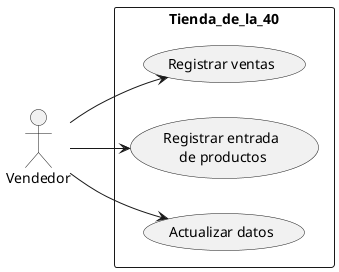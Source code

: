 @startuml
'https://plantuml.com/use-case-diagram

left to right direction
actor "Vendedor" as fc
rectangle Tienda_de_la_40 {
  usecase "Registrar ventas" as UC1
  usecase "Registrar entrada\n de productos" as UC2
  usecase "Actualizar datos" as UC3
}
fc --> UC1
fc --> UC2
fc --> UC3

@enduml